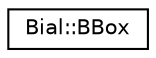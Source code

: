 digraph "Graphical Class Hierarchy"
{
  edge [fontname="Helvetica",fontsize="10",labelfontname="Helvetica",labelfontsize="10"];
  node [fontname="Helvetica",fontsize="10",shape=record];
  rankdir="LR";
  Node1 [label="Bial::BBox",height=0.2,width=0.4,color="black", fillcolor="white", style="filled",URL="$group__render__geom.html#class_bial_1_1_b_box",tooltip="The BBox class is a Bounding Box with 8 vertices, and can be represented by 2 points (6coordinates)..."];
}
